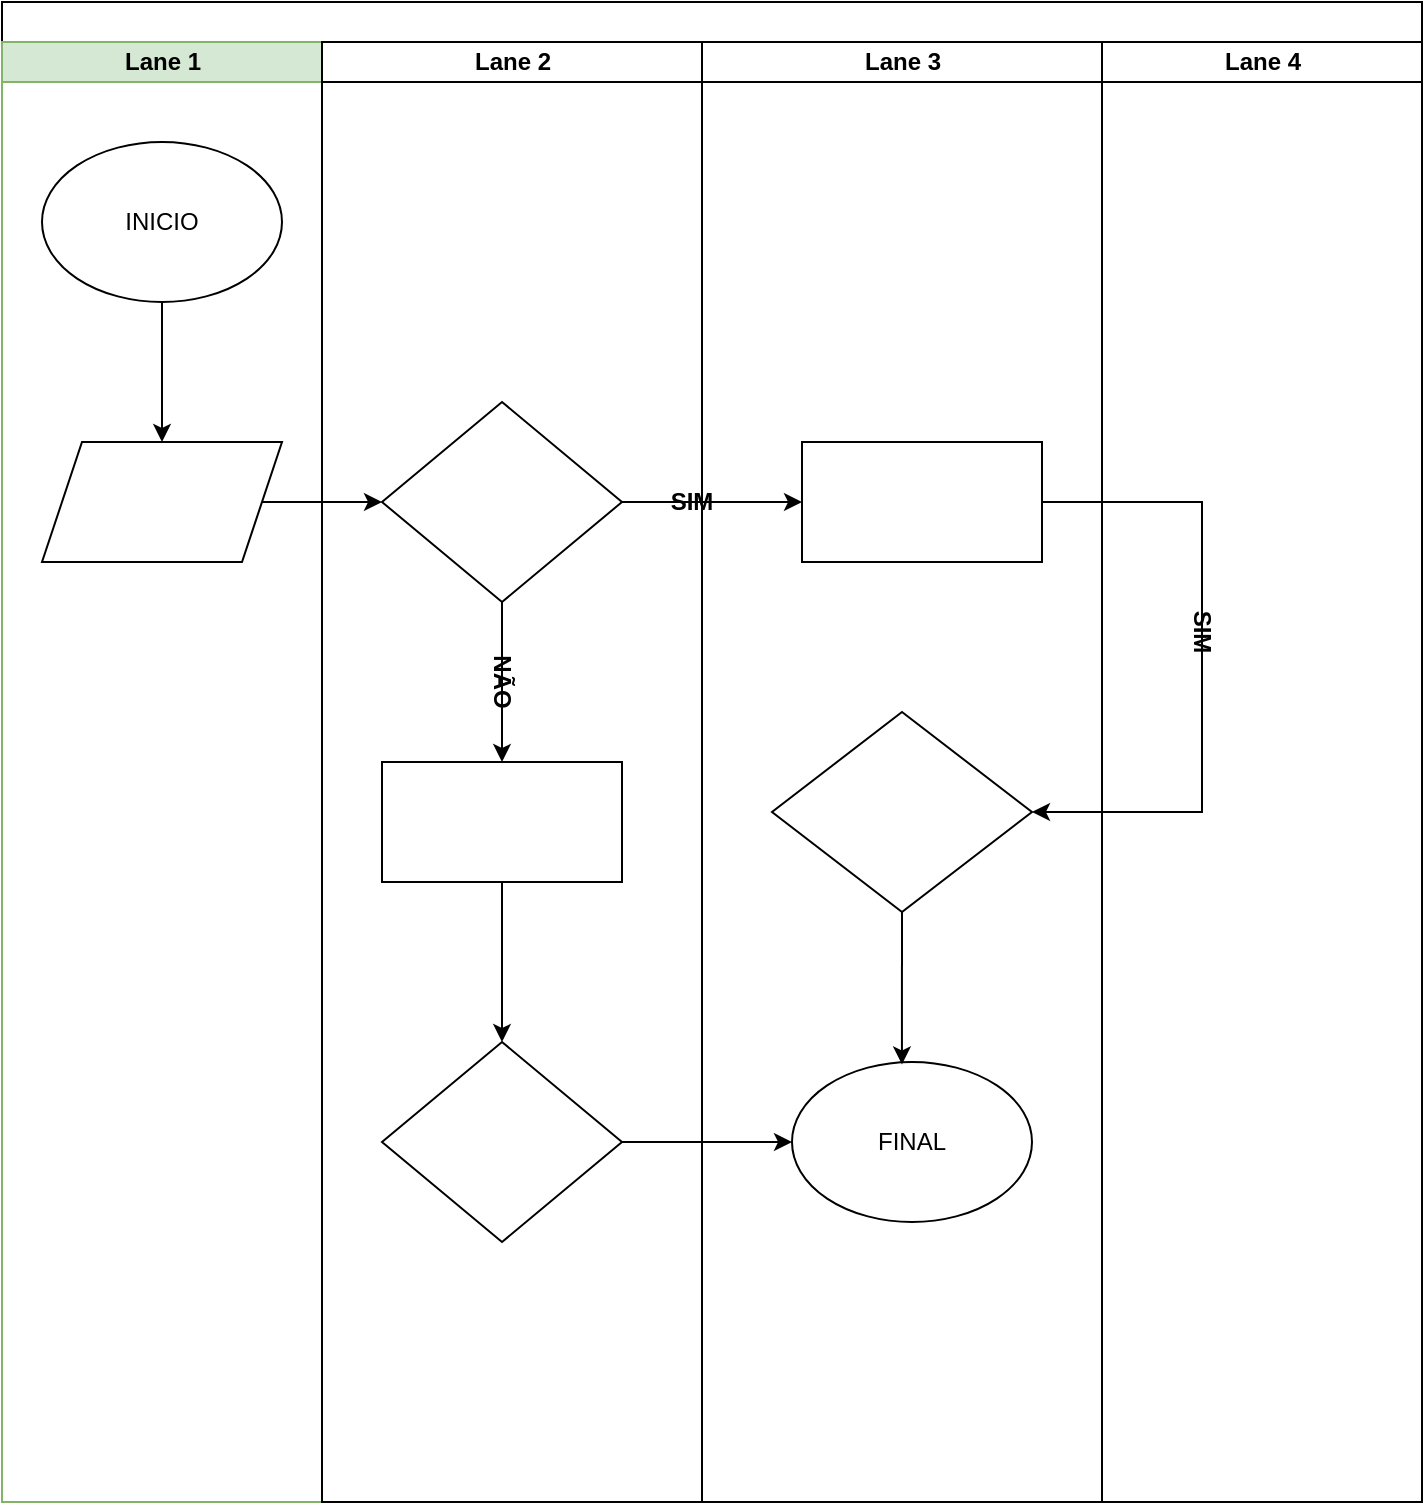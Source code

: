 <mxfile version="20.8.0" type="github">
  <diagram name="Page-1" id="74e2e168-ea6b-b213-b513-2b3c1d86103e">
    <mxGraphModel dx="1195" dy="648" grid="1" gridSize="10" guides="1" tooltips="1" connect="1" arrows="1" fold="1" page="1" pageScale="1" pageWidth="1100" pageHeight="850" background="none" math="0" shadow="0">
      <root>
        <mxCell id="0" />
        <mxCell id="1" parent="0" />
        <mxCell id="Jj3haPxhdknoeQk6MOxt-37" value="" style="swimlane;html=1;childLayout=stackLayout;startSize=20;rounded=0;shadow=0;labelBackgroundColor=none;strokeWidth=1;fontFamily=Verdana;fontSize=8;align=center;" vertex="1" parent="1">
          <mxGeometry x="240" y="20" width="710" height="750" as="geometry">
            <mxRectangle x="220" width="50" height="40" as="alternateBounds" />
          </mxGeometry>
        </mxCell>
        <mxCell id="Jj3haPxhdknoeQk6MOxt-38" value="Lane 1" style="swimlane;html=1;startSize=20;fillColor=#d5e8d4;strokeColor=#82b366;" vertex="1" parent="Jj3haPxhdknoeQk6MOxt-37">
          <mxGeometry y="20" width="160" height="730" as="geometry" />
        </mxCell>
        <mxCell id="Jj3haPxhdknoeQk6MOxt-39" style="edgeStyle=orthogonalEdgeStyle;rounded=0;orthogonalLoop=1;jettySize=auto;html=1;exitX=0.5;exitY=1;exitDx=0;exitDy=0;entryX=0.5;entryY=0;entryDx=0;entryDy=0;fontSize=12;" edge="1" parent="Jj3haPxhdknoeQk6MOxt-38" source="Jj3haPxhdknoeQk6MOxt-40" target="Jj3haPxhdknoeQk6MOxt-41">
          <mxGeometry relative="1" as="geometry" />
        </mxCell>
        <mxCell id="Jj3haPxhdknoeQk6MOxt-40" value="" style="ellipse;whiteSpace=wrap;html=1;fontSize=12;" vertex="1" parent="Jj3haPxhdknoeQk6MOxt-38">
          <mxGeometry x="20" y="50" width="120" height="80" as="geometry" />
        </mxCell>
        <mxCell id="Jj3haPxhdknoeQk6MOxt-41" value="" style="shape=parallelogram;perimeter=parallelogramPerimeter;whiteSpace=wrap;html=1;fixedSize=1;fontSize=12;" vertex="1" parent="Jj3haPxhdknoeQk6MOxt-38">
          <mxGeometry x="20" y="200" width="120" height="60" as="geometry" />
        </mxCell>
        <mxCell id="Jj3haPxhdknoeQk6MOxt-55" value="INICIO" style="text;html=1;strokeColor=none;fillColor=none;align=center;verticalAlign=middle;whiteSpace=wrap;rounded=0;fontSize=12;" vertex="1" parent="Jj3haPxhdknoeQk6MOxt-38">
          <mxGeometry x="50" y="75" width="60" height="30" as="geometry" />
        </mxCell>
        <mxCell id="Jj3haPxhdknoeQk6MOxt-42" value="Lane 2" style="swimlane;html=1;startSize=20;" vertex="1" parent="Jj3haPxhdknoeQk6MOxt-37">
          <mxGeometry x="160" y="20" width="190" height="730" as="geometry" />
        </mxCell>
        <mxCell id="Jj3haPxhdknoeQk6MOxt-57" style="edgeStyle=orthogonalEdgeStyle;rounded=0;orthogonalLoop=1;jettySize=auto;html=1;exitX=0.5;exitY=1;exitDx=0;exitDy=0;fontSize=12;" edge="1" parent="Jj3haPxhdknoeQk6MOxt-42" source="Jj3haPxhdknoeQk6MOxt-44" target="Jj3haPxhdknoeQk6MOxt-45">
          <mxGeometry relative="1" as="geometry" />
        </mxCell>
        <mxCell id="Jj3haPxhdknoeQk6MOxt-44" value="" style="rhombus;whiteSpace=wrap;html=1;fontSize=12;" vertex="1" parent="Jj3haPxhdknoeQk6MOxt-42">
          <mxGeometry x="30" y="180" width="120" height="100" as="geometry" />
        </mxCell>
        <mxCell id="Jj3haPxhdknoeQk6MOxt-59" style="edgeStyle=orthogonalEdgeStyle;rounded=0;orthogonalLoop=1;jettySize=auto;html=1;exitX=0.5;exitY=1;exitDx=0;exitDy=0;entryX=0.5;entryY=0;entryDx=0;entryDy=0;fontSize=12;" edge="1" parent="Jj3haPxhdknoeQk6MOxt-42" source="Jj3haPxhdknoeQk6MOxt-45" target="Jj3haPxhdknoeQk6MOxt-60">
          <mxGeometry relative="1" as="geometry">
            <mxPoint x="90.06" y="490" as="targetPoint" />
          </mxGeometry>
        </mxCell>
        <mxCell id="Jj3haPxhdknoeQk6MOxt-45" value="" style="rounded=0;whiteSpace=wrap;html=1;fontSize=12;" vertex="1" parent="Jj3haPxhdknoeQk6MOxt-42">
          <mxGeometry x="30" y="360" width="120" height="60" as="geometry" />
        </mxCell>
        <mxCell id="Jj3haPxhdknoeQk6MOxt-47" value="&lt;b&gt;NÃO&lt;/b&gt;" style="text;html=1;strokeColor=none;fillColor=none;align=center;verticalAlign=middle;whiteSpace=wrap;rounded=0;fontSize=12;rotation=90;" vertex="1" parent="Jj3haPxhdknoeQk6MOxt-42">
          <mxGeometry x="70" y="310" width="40" height="20" as="geometry" />
        </mxCell>
        <mxCell id="Jj3haPxhdknoeQk6MOxt-60" value="" style="rhombus;whiteSpace=wrap;html=1;fontSize=12;" vertex="1" parent="Jj3haPxhdknoeQk6MOxt-42">
          <mxGeometry x="30" y="500" width="120" height="100" as="geometry" />
        </mxCell>
        <mxCell id="Jj3haPxhdknoeQk6MOxt-49" value="Lane 3" style="swimlane;html=1;startSize=20;" vertex="1" parent="Jj3haPxhdknoeQk6MOxt-37">
          <mxGeometry x="350" y="20" width="200" height="730" as="geometry" />
        </mxCell>
        <mxCell id="Jj3haPxhdknoeQk6MOxt-50" value="" style="rounded=0;whiteSpace=wrap;html=1;fontSize=12;" vertex="1" parent="Jj3haPxhdknoeQk6MOxt-49">
          <mxGeometry x="50" y="200" width="120" height="60" as="geometry" />
        </mxCell>
        <mxCell id="Jj3haPxhdknoeQk6MOxt-52" value="" style="ellipse;whiteSpace=wrap;html=1;fontSize=12;" vertex="1" parent="Jj3haPxhdknoeQk6MOxt-49">
          <mxGeometry x="45" y="510" width="120" height="80" as="geometry" />
        </mxCell>
        <mxCell id="Jj3haPxhdknoeQk6MOxt-56" value="FINAL" style="text;html=1;strokeColor=none;fillColor=none;align=center;verticalAlign=middle;whiteSpace=wrap;rounded=0;fontSize=12;" vertex="1" parent="Jj3haPxhdknoeQk6MOxt-49">
          <mxGeometry x="75" y="535" width="60" height="30" as="geometry" />
        </mxCell>
        <mxCell id="Jj3haPxhdknoeQk6MOxt-46" value="&lt;b&gt;SIM&lt;/b&gt;" style="text;html=1;strokeColor=none;fillColor=none;align=center;verticalAlign=middle;whiteSpace=wrap;rounded=0;fontSize=12;" vertex="1" parent="Jj3haPxhdknoeQk6MOxt-49">
          <mxGeometry x="-30" y="215" width="50" height="30" as="geometry" />
        </mxCell>
        <mxCell id="Jj3haPxhdknoeQk6MOxt-67" style="edgeStyle=orthogonalEdgeStyle;rounded=0;orthogonalLoop=1;jettySize=auto;html=1;exitX=0.5;exitY=1;exitDx=0;exitDy=0;entryX=0.458;entryY=0.015;entryDx=0;entryDy=0;entryPerimeter=0;fontSize=12;" edge="1" parent="Jj3haPxhdknoeQk6MOxt-49" source="Jj3haPxhdknoeQk6MOxt-63" target="Jj3haPxhdknoeQk6MOxt-52">
          <mxGeometry relative="1" as="geometry" />
        </mxCell>
        <mxCell id="Jj3haPxhdknoeQk6MOxt-63" value="" style="rhombus;whiteSpace=wrap;html=1;fontSize=12;" vertex="1" parent="Jj3haPxhdknoeQk6MOxt-49">
          <mxGeometry x="35" y="335" width="130" height="100" as="geometry" />
        </mxCell>
        <mxCell id="Jj3haPxhdknoeQk6MOxt-64" style="edgeStyle=orthogonalEdgeStyle;rounded=0;orthogonalLoop=1;jettySize=auto;html=1;exitX=1;exitY=0.5;exitDx=0;exitDy=0;fontSize=12;entryX=1;entryY=0.5;entryDx=0;entryDy=0;" edge="1" parent="Jj3haPxhdknoeQk6MOxt-49" source="Jj3haPxhdknoeQk6MOxt-50" target="Jj3haPxhdknoeQk6MOxt-63">
          <mxGeometry relative="1" as="geometry">
            <mxPoint x="280" y="390" as="targetPoint" />
            <Array as="points">
              <mxPoint x="250" y="230" />
              <mxPoint x="250" y="385" />
            </Array>
          </mxGeometry>
        </mxCell>
        <mxCell id="Jj3haPxhdknoeQk6MOxt-51" value="Lane 4" style="swimlane;html=1;startSize=20;" vertex="1" parent="Jj3haPxhdknoeQk6MOxt-37">
          <mxGeometry x="550" y="20" width="160" height="730" as="geometry" />
        </mxCell>
        <mxCell id="Jj3haPxhdknoeQk6MOxt-68" value="&lt;b&gt;SIM&lt;/b&gt;" style="text;html=1;strokeColor=none;fillColor=none;align=center;verticalAlign=middle;whiteSpace=wrap;rounded=0;fontSize=12;rotation=90;" vertex="1" parent="Jj3haPxhdknoeQk6MOxt-51">
          <mxGeometry x="20" y="280" width="60" height="30" as="geometry" />
        </mxCell>
        <mxCell id="Jj3haPxhdknoeQk6MOxt-53" style="edgeStyle=orthogonalEdgeStyle;rounded=0;orthogonalLoop=1;jettySize=auto;html=1;exitX=1;exitY=0.5;exitDx=0;exitDy=0;entryX=0;entryY=0.5;entryDx=0;entryDy=0;fontSize=12;" edge="1" parent="Jj3haPxhdknoeQk6MOxt-37" source="Jj3haPxhdknoeQk6MOxt-41" target="Jj3haPxhdknoeQk6MOxt-44">
          <mxGeometry relative="1" as="geometry" />
        </mxCell>
        <mxCell id="Jj3haPxhdknoeQk6MOxt-58" style="edgeStyle=orthogonalEdgeStyle;rounded=0;orthogonalLoop=1;jettySize=auto;html=1;exitX=1;exitY=0.5;exitDx=0;exitDy=0;entryX=0;entryY=0.5;entryDx=0;entryDy=0;fontSize=12;" edge="1" parent="Jj3haPxhdknoeQk6MOxt-37" source="Jj3haPxhdknoeQk6MOxt-44" target="Jj3haPxhdknoeQk6MOxt-50">
          <mxGeometry relative="1" as="geometry" />
        </mxCell>
        <mxCell id="Jj3haPxhdknoeQk6MOxt-61" style="edgeStyle=orthogonalEdgeStyle;rounded=0;orthogonalLoop=1;jettySize=auto;html=1;exitX=1;exitY=0.5;exitDx=0;exitDy=0;entryX=0;entryY=0.5;entryDx=0;entryDy=0;fontSize=12;" edge="1" parent="Jj3haPxhdknoeQk6MOxt-37" source="Jj3haPxhdknoeQk6MOxt-60" target="Jj3haPxhdknoeQk6MOxt-52">
          <mxGeometry relative="1" as="geometry" />
        </mxCell>
      </root>
    </mxGraphModel>
  </diagram>
</mxfile>
